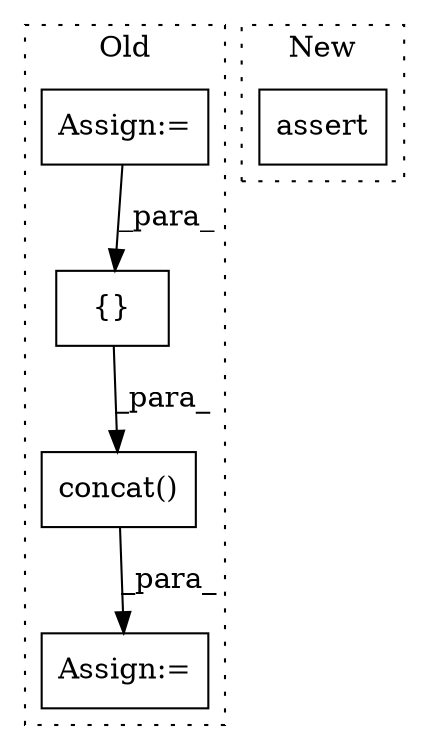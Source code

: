 digraph G {
subgraph cluster0 {
1 [label="concat()" a="75" s="15190,15246" l="12,1" shape="box"];
3 [label="{}" a="59" s="15202,15245" l="1,0" shape="box"];
4 [label="Assign:=" a="68" s="15187" l="3" shape="box"];
5 [label="Assign:=" a="68" s="14947" l="3" shape="box"];
label = "Old";
style="dotted";
}
subgraph cluster1 {
2 [label="assert" a="65" s="8911" l="7" shape="box"];
label = "New";
style="dotted";
}
1 -> 4 [label="_para_"];
3 -> 1 [label="_para_"];
5 -> 3 [label="_para_"];
}